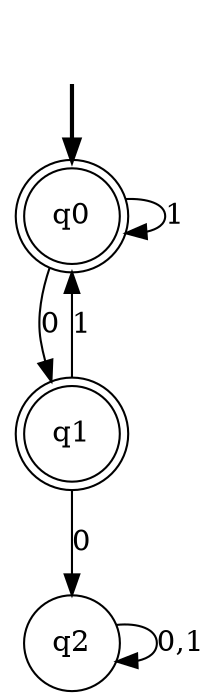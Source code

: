 digraph {
    fake [style = invisible]
    fake -> q0 [style = bold]
    q0 [root = true shape = doublecircle]
    q1 [shape = doublecircle]
    q2 [shape = circle]
    q0 -> q1 [label = "0"]
    q0 -> q0 [label = "1"]
    q1 -> q2 [label = "0"]
    q1 -> q0 [label = "1"]
    q2 -> q2 [label = "0,1"]
}